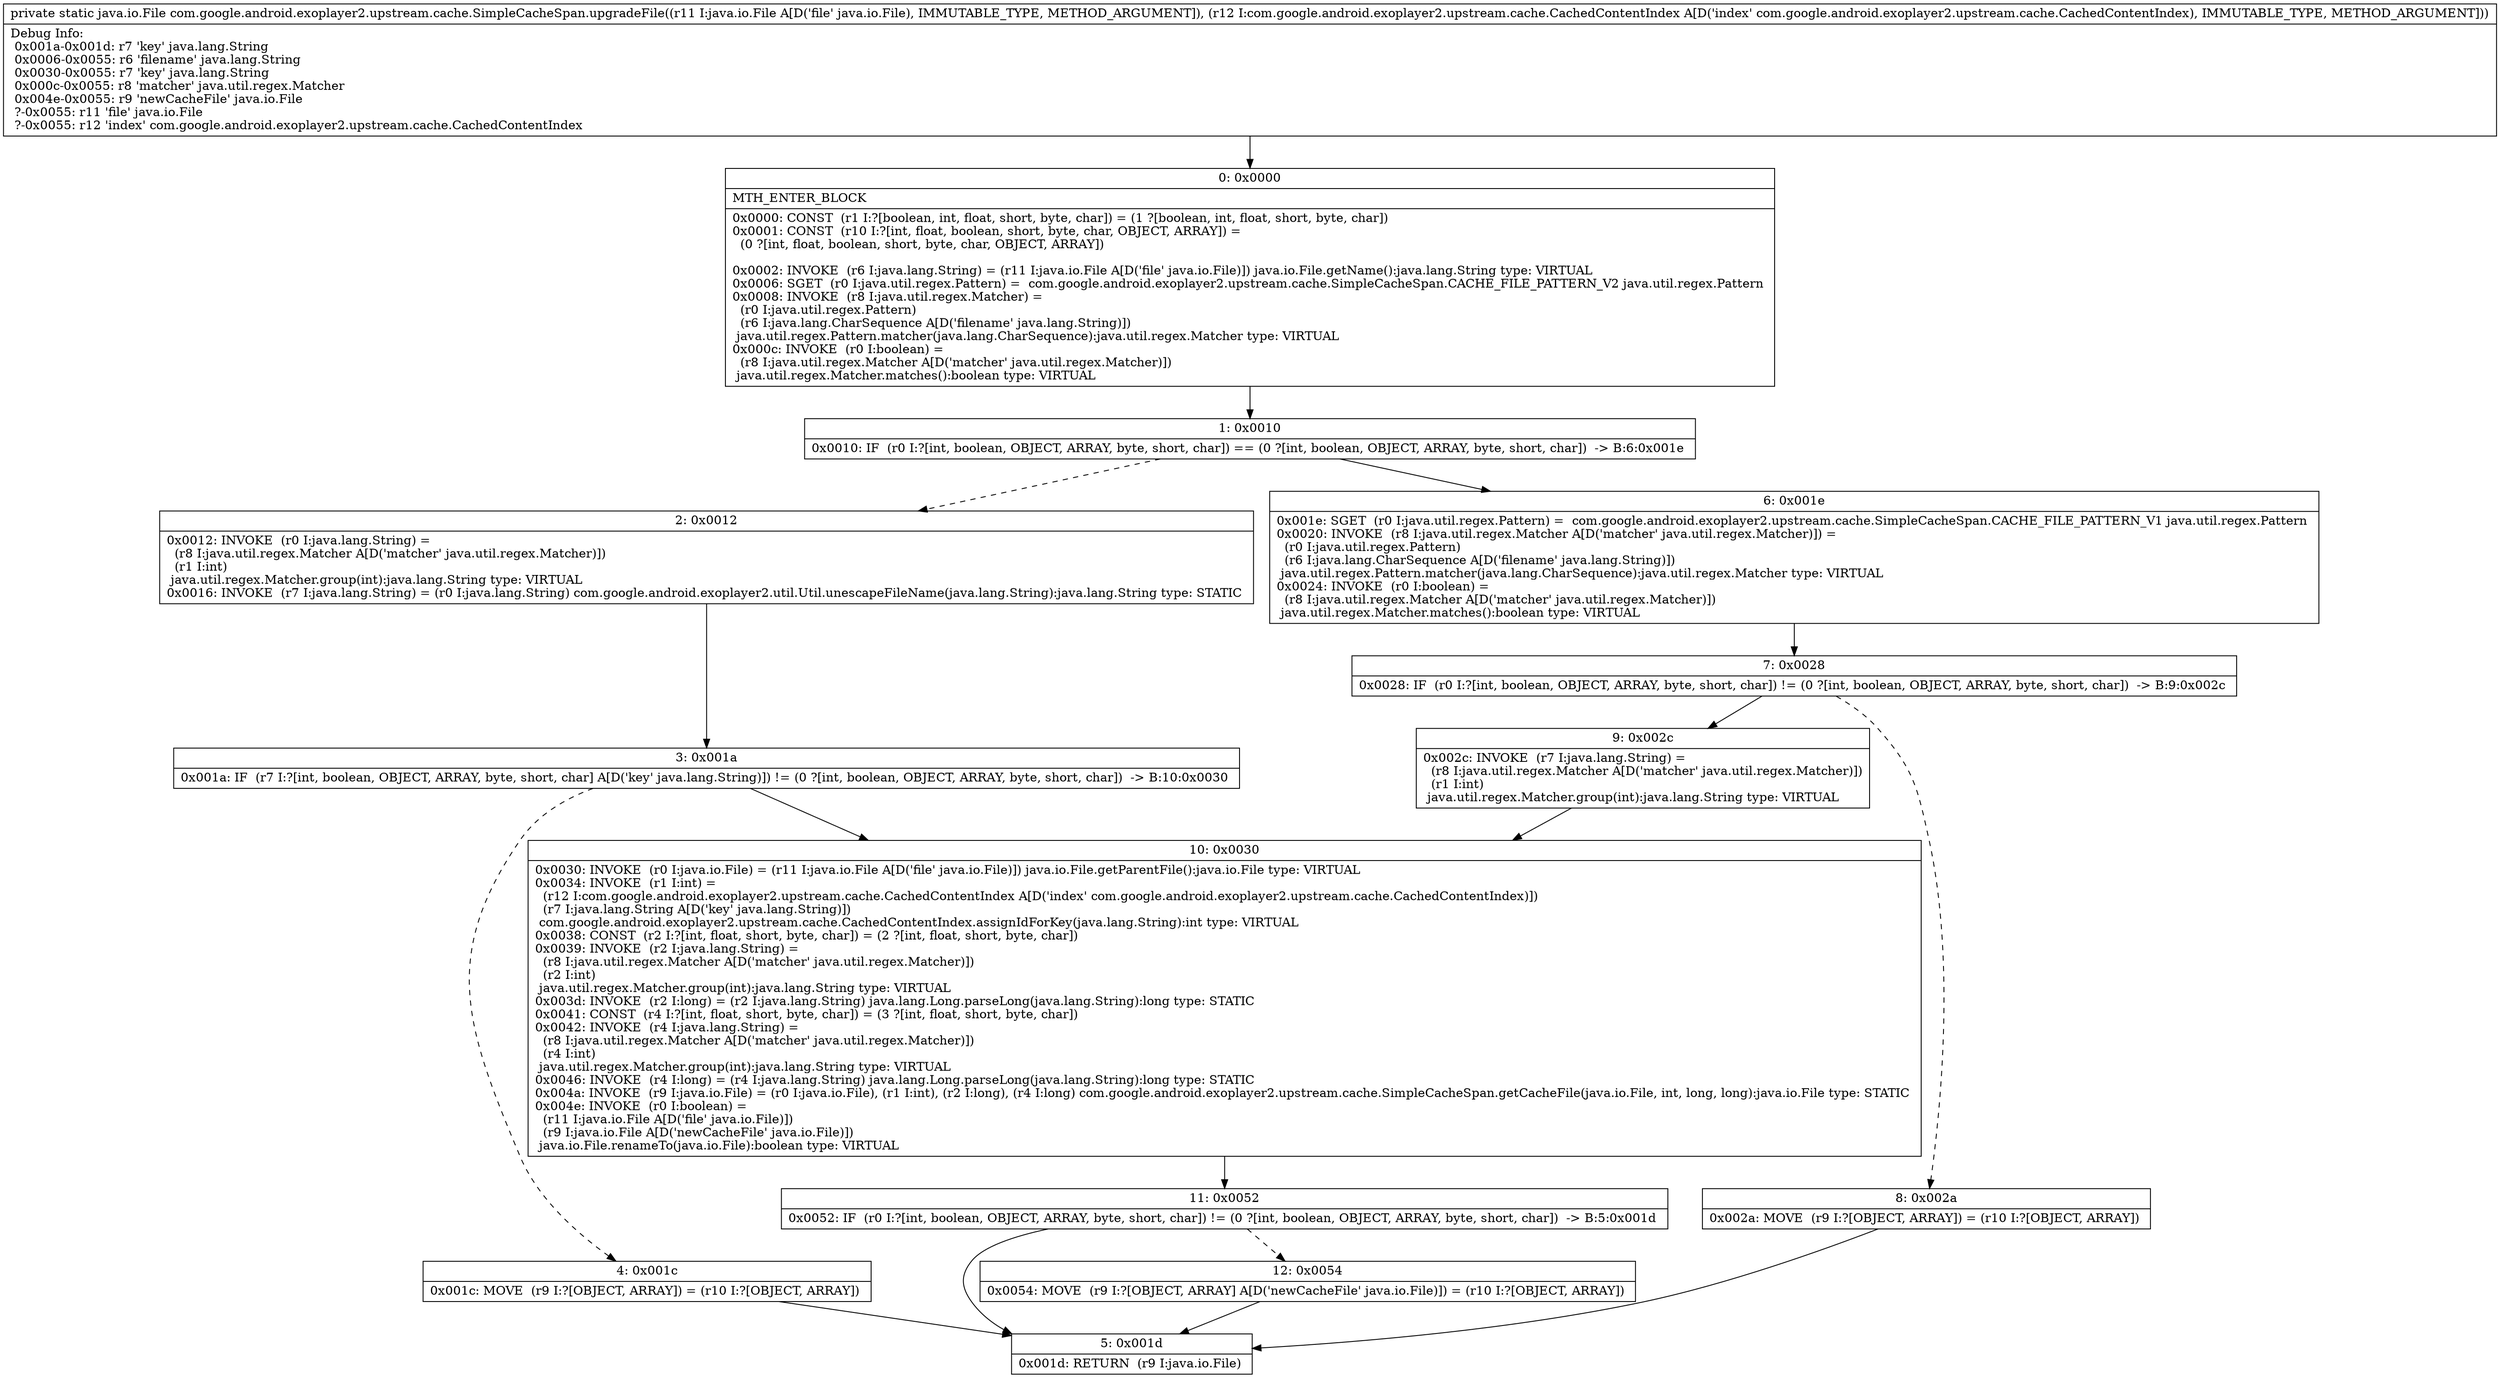 digraph "CFG forcom.google.android.exoplayer2.upstream.cache.SimpleCacheSpan.upgradeFile(Ljava\/io\/File;Lcom\/google\/android\/exoplayer2\/upstream\/cache\/CachedContentIndex;)Ljava\/io\/File;" {
Node_0 [shape=record,label="{0\:\ 0x0000|MTH_ENTER_BLOCK\l|0x0000: CONST  (r1 I:?[boolean, int, float, short, byte, char]) = (1 ?[boolean, int, float, short, byte, char]) \l0x0001: CONST  (r10 I:?[int, float, boolean, short, byte, char, OBJECT, ARRAY]) = \l  (0 ?[int, float, boolean, short, byte, char, OBJECT, ARRAY])\l \l0x0002: INVOKE  (r6 I:java.lang.String) = (r11 I:java.io.File A[D('file' java.io.File)]) java.io.File.getName():java.lang.String type: VIRTUAL \l0x0006: SGET  (r0 I:java.util.regex.Pattern) =  com.google.android.exoplayer2.upstream.cache.SimpleCacheSpan.CACHE_FILE_PATTERN_V2 java.util.regex.Pattern \l0x0008: INVOKE  (r8 I:java.util.regex.Matcher) = \l  (r0 I:java.util.regex.Pattern)\l  (r6 I:java.lang.CharSequence A[D('filename' java.lang.String)])\l java.util.regex.Pattern.matcher(java.lang.CharSequence):java.util.regex.Matcher type: VIRTUAL \l0x000c: INVOKE  (r0 I:boolean) = \l  (r8 I:java.util.regex.Matcher A[D('matcher' java.util.regex.Matcher)])\l java.util.regex.Matcher.matches():boolean type: VIRTUAL \l}"];
Node_1 [shape=record,label="{1\:\ 0x0010|0x0010: IF  (r0 I:?[int, boolean, OBJECT, ARRAY, byte, short, char]) == (0 ?[int, boolean, OBJECT, ARRAY, byte, short, char])  \-\> B:6:0x001e \l}"];
Node_2 [shape=record,label="{2\:\ 0x0012|0x0012: INVOKE  (r0 I:java.lang.String) = \l  (r8 I:java.util.regex.Matcher A[D('matcher' java.util.regex.Matcher)])\l  (r1 I:int)\l java.util.regex.Matcher.group(int):java.lang.String type: VIRTUAL \l0x0016: INVOKE  (r7 I:java.lang.String) = (r0 I:java.lang.String) com.google.android.exoplayer2.util.Util.unescapeFileName(java.lang.String):java.lang.String type: STATIC \l}"];
Node_3 [shape=record,label="{3\:\ 0x001a|0x001a: IF  (r7 I:?[int, boolean, OBJECT, ARRAY, byte, short, char] A[D('key' java.lang.String)]) != (0 ?[int, boolean, OBJECT, ARRAY, byte, short, char])  \-\> B:10:0x0030 \l}"];
Node_4 [shape=record,label="{4\:\ 0x001c|0x001c: MOVE  (r9 I:?[OBJECT, ARRAY]) = (r10 I:?[OBJECT, ARRAY]) \l}"];
Node_5 [shape=record,label="{5\:\ 0x001d|0x001d: RETURN  (r9 I:java.io.File) \l}"];
Node_6 [shape=record,label="{6\:\ 0x001e|0x001e: SGET  (r0 I:java.util.regex.Pattern) =  com.google.android.exoplayer2.upstream.cache.SimpleCacheSpan.CACHE_FILE_PATTERN_V1 java.util.regex.Pattern \l0x0020: INVOKE  (r8 I:java.util.regex.Matcher A[D('matcher' java.util.regex.Matcher)]) = \l  (r0 I:java.util.regex.Pattern)\l  (r6 I:java.lang.CharSequence A[D('filename' java.lang.String)])\l java.util.regex.Pattern.matcher(java.lang.CharSequence):java.util.regex.Matcher type: VIRTUAL \l0x0024: INVOKE  (r0 I:boolean) = \l  (r8 I:java.util.regex.Matcher A[D('matcher' java.util.regex.Matcher)])\l java.util.regex.Matcher.matches():boolean type: VIRTUAL \l}"];
Node_7 [shape=record,label="{7\:\ 0x0028|0x0028: IF  (r0 I:?[int, boolean, OBJECT, ARRAY, byte, short, char]) != (0 ?[int, boolean, OBJECT, ARRAY, byte, short, char])  \-\> B:9:0x002c \l}"];
Node_8 [shape=record,label="{8\:\ 0x002a|0x002a: MOVE  (r9 I:?[OBJECT, ARRAY]) = (r10 I:?[OBJECT, ARRAY]) \l}"];
Node_9 [shape=record,label="{9\:\ 0x002c|0x002c: INVOKE  (r7 I:java.lang.String) = \l  (r8 I:java.util.regex.Matcher A[D('matcher' java.util.regex.Matcher)])\l  (r1 I:int)\l java.util.regex.Matcher.group(int):java.lang.String type: VIRTUAL \l}"];
Node_10 [shape=record,label="{10\:\ 0x0030|0x0030: INVOKE  (r0 I:java.io.File) = (r11 I:java.io.File A[D('file' java.io.File)]) java.io.File.getParentFile():java.io.File type: VIRTUAL \l0x0034: INVOKE  (r1 I:int) = \l  (r12 I:com.google.android.exoplayer2.upstream.cache.CachedContentIndex A[D('index' com.google.android.exoplayer2.upstream.cache.CachedContentIndex)])\l  (r7 I:java.lang.String A[D('key' java.lang.String)])\l com.google.android.exoplayer2.upstream.cache.CachedContentIndex.assignIdForKey(java.lang.String):int type: VIRTUAL \l0x0038: CONST  (r2 I:?[int, float, short, byte, char]) = (2 ?[int, float, short, byte, char]) \l0x0039: INVOKE  (r2 I:java.lang.String) = \l  (r8 I:java.util.regex.Matcher A[D('matcher' java.util.regex.Matcher)])\l  (r2 I:int)\l java.util.regex.Matcher.group(int):java.lang.String type: VIRTUAL \l0x003d: INVOKE  (r2 I:long) = (r2 I:java.lang.String) java.lang.Long.parseLong(java.lang.String):long type: STATIC \l0x0041: CONST  (r4 I:?[int, float, short, byte, char]) = (3 ?[int, float, short, byte, char]) \l0x0042: INVOKE  (r4 I:java.lang.String) = \l  (r8 I:java.util.regex.Matcher A[D('matcher' java.util.regex.Matcher)])\l  (r4 I:int)\l java.util.regex.Matcher.group(int):java.lang.String type: VIRTUAL \l0x0046: INVOKE  (r4 I:long) = (r4 I:java.lang.String) java.lang.Long.parseLong(java.lang.String):long type: STATIC \l0x004a: INVOKE  (r9 I:java.io.File) = (r0 I:java.io.File), (r1 I:int), (r2 I:long), (r4 I:long) com.google.android.exoplayer2.upstream.cache.SimpleCacheSpan.getCacheFile(java.io.File, int, long, long):java.io.File type: STATIC \l0x004e: INVOKE  (r0 I:boolean) = \l  (r11 I:java.io.File A[D('file' java.io.File)])\l  (r9 I:java.io.File A[D('newCacheFile' java.io.File)])\l java.io.File.renameTo(java.io.File):boolean type: VIRTUAL \l}"];
Node_11 [shape=record,label="{11\:\ 0x0052|0x0052: IF  (r0 I:?[int, boolean, OBJECT, ARRAY, byte, short, char]) != (0 ?[int, boolean, OBJECT, ARRAY, byte, short, char])  \-\> B:5:0x001d \l}"];
Node_12 [shape=record,label="{12\:\ 0x0054|0x0054: MOVE  (r9 I:?[OBJECT, ARRAY] A[D('newCacheFile' java.io.File)]) = (r10 I:?[OBJECT, ARRAY]) \l}"];
MethodNode[shape=record,label="{private static java.io.File com.google.android.exoplayer2.upstream.cache.SimpleCacheSpan.upgradeFile((r11 I:java.io.File A[D('file' java.io.File), IMMUTABLE_TYPE, METHOD_ARGUMENT]), (r12 I:com.google.android.exoplayer2.upstream.cache.CachedContentIndex A[D('index' com.google.android.exoplayer2.upstream.cache.CachedContentIndex), IMMUTABLE_TYPE, METHOD_ARGUMENT]))  | Debug Info:\l  0x001a\-0x001d: r7 'key' java.lang.String\l  0x0006\-0x0055: r6 'filename' java.lang.String\l  0x0030\-0x0055: r7 'key' java.lang.String\l  0x000c\-0x0055: r8 'matcher' java.util.regex.Matcher\l  0x004e\-0x0055: r9 'newCacheFile' java.io.File\l  ?\-0x0055: r11 'file' java.io.File\l  ?\-0x0055: r12 'index' com.google.android.exoplayer2.upstream.cache.CachedContentIndex\l}"];
MethodNode -> Node_0;
Node_0 -> Node_1;
Node_1 -> Node_2[style=dashed];
Node_1 -> Node_6;
Node_2 -> Node_3;
Node_3 -> Node_4[style=dashed];
Node_3 -> Node_10;
Node_4 -> Node_5;
Node_6 -> Node_7;
Node_7 -> Node_8[style=dashed];
Node_7 -> Node_9;
Node_8 -> Node_5;
Node_9 -> Node_10;
Node_10 -> Node_11;
Node_11 -> Node_5;
Node_11 -> Node_12[style=dashed];
Node_12 -> Node_5;
}

